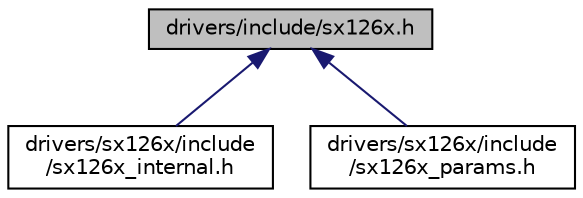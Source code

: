 digraph "drivers/include/sx126x.h"
{
 // LATEX_PDF_SIZE
  edge [fontname="Helvetica",fontsize="10",labelfontname="Helvetica",labelfontsize="10"];
  node [fontname="Helvetica",fontsize="10",shape=record];
  Node1 [label="drivers/include/sx126x.h",height=0.2,width=0.4,color="black", fillcolor="grey75", style="filled", fontcolor="black",tooltip=" "];
  Node1 -> Node2 [dir="back",color="midnightblue",fontsize="10",style="solid",fontname="Helvetica"];
  Node2 [label="drivers/sx126x/include\l/sx126x_internal.h",height=0.2,width=0.4,color="black", fillcolor="white", style="filled",URL="$sx126x__internal_8h.html",tooltip=" "];
  Node1 -> Node3 [dir="back",color="midnightblue",fontsize="10",style="solid",fontname="Helvetica"];
  Node3 [label="drivers/sx126x/include\l/sx126x_params.h",height=0.2,width=0.4,color="black", fillcolor="white", style="filled",URL="$sx126x__params_8h.html",tooltip="Default configuration."];
}
